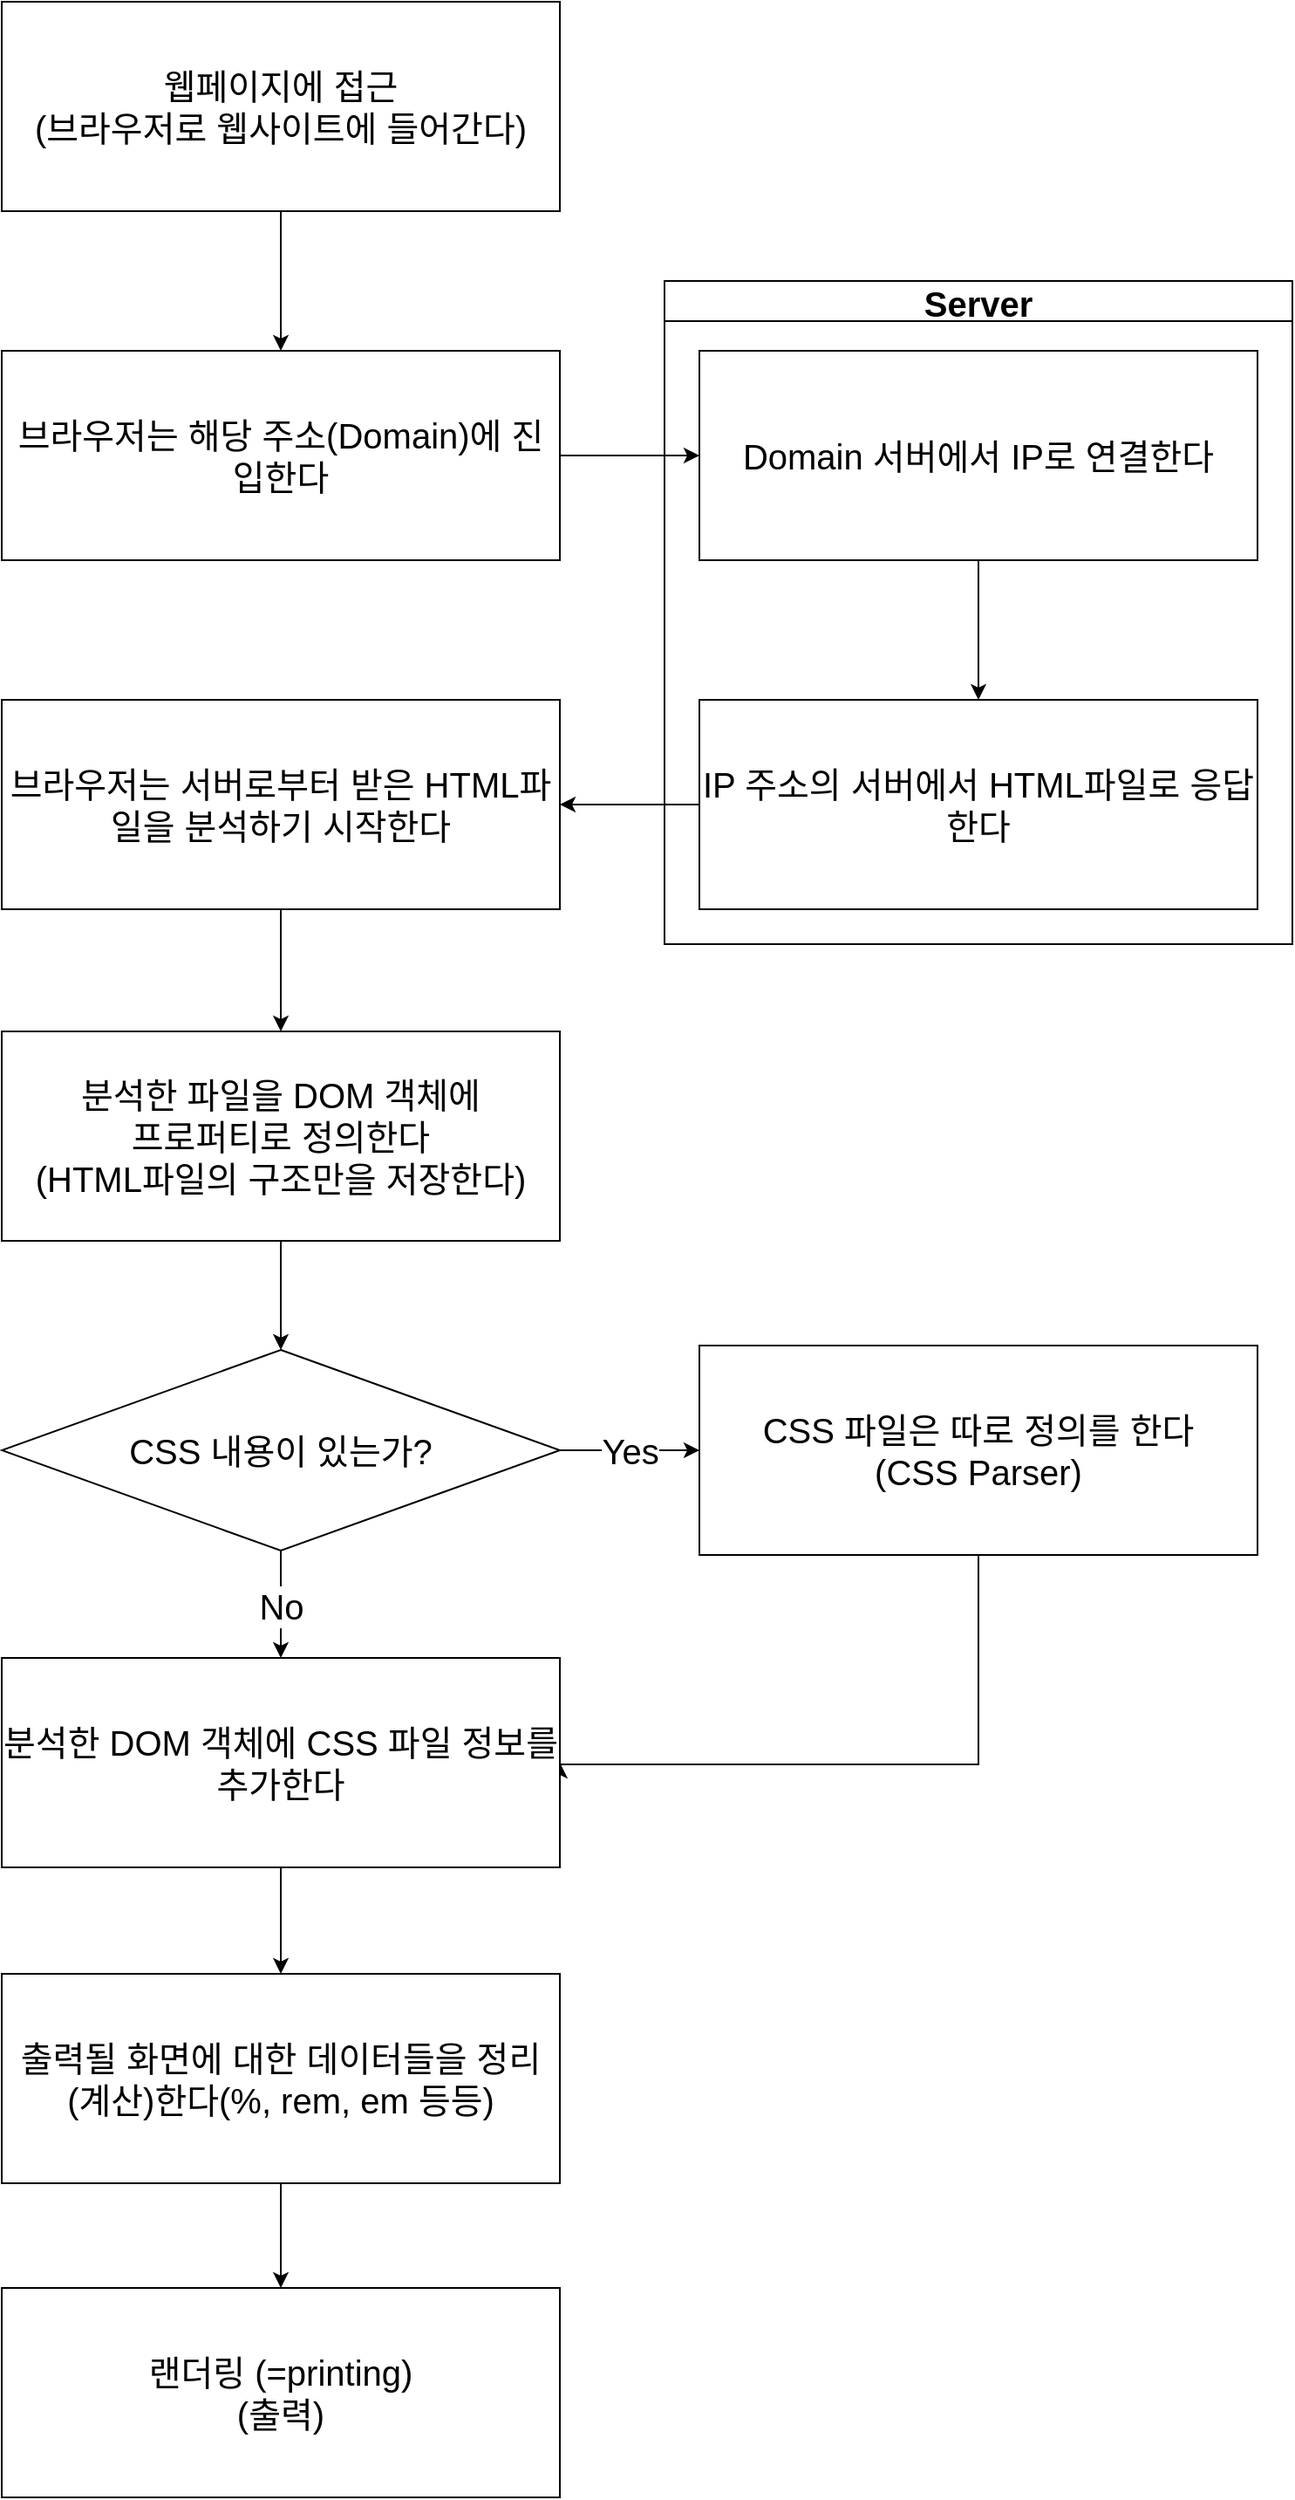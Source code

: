 <mxfile version="20.2.8" type="device"><diagram id="pkROkNziQ740tF3x_p95" name="페이지-1"><mxGraphModel dx="1422" dy="762" grid="1" gridSize="10" guides="1" tooltips="1" connect="1" arrows="1" fold="1" page="1" pageScale="1" pageWidth="827" pageHeight="1169" math="0" shadow="0"><root><mxCell id="0"/><mxCell id="1" parent="0"/><mxCell id="F2xAwrSpuFK8JwXL5ONr-11" value="" style="edgeStyle=orthogonalEdgeStyle;rounded=0;orthogonalLoop=1;jettySize=auto;html=1;fontSize=20;" edge="1" parent="1" source="F2xAwrSpuFK8JwXL5ONr-1" target="F2xAwrSpuFK8JwXL5ONr-2"><mxGeometry relative="1" as="geometry"/></mxCell><mxCell id="F2xAwrSpuFK8JwXL5ONr-1" value="&lt;font style=&quot;font-size: 20px;&quot;&gt;웹페이지에 접근&lt;br&gt;(브라우저로 웹사이트에 들어간다)&lt;/font&gt;" style="rounded=0;whiteSpace=wrap;html=1;" vertex="1" parent="1"><mxGeometry x="60" y="100" width="320" height="120" as="geometry"/></mxCell><mxCell id="F2xAwrSpuFK8JwXL5ONr-10" value="" style="edgeStyle=orthogonalEdgeStyle;rounded=0;orthogonalLoop=1;jettySize=auto;html=1;fontSize=20;" edge="1" parent="1" source="F2xAwrSpuFK8JwXL5ONr-2" target="F2xAwrSpuFK8JwXL5ONr-4"><mxGeometry relative="1" as="geometry"/></mxCell><mxCell id="F2xAwrSpuFK8JwXL5ONr-2" value="&lt;span style=&quot;font-size: 20px;&quot;&gt;브라우저는 해당 주소(Domain)에 진입한다&lt;/span&gt;" style="rounded=0;whiteSpace=wrap;html=1;" vertex="1" parent="1"><mxGeometry x="60" y="300" width="320" height="120" as="geometry"/></mxCell><mxCell id="F2xAwrSpuFK8JwXL5ONr-9" value="" style="edgeStyle=orthogonalEdgeStyle;rounded=0;orthogonalLoop=1;jettySize=auto;html=1;fontSize=20;" edge="1" parent="1" source="F2xAwrSpuFK8JwXL5ONr-4" target="F2xAwrSpuFK8JwXL5ONr-8"><mxGeometry relative="1" as="geometry"/></mxCell><mxCell id="F2xAwrSpuFK8JwXL5ONr-4" value="&lt;span style=&quot;font-size: 20px;&quot;&gt;Domain 서버에서 IP로 연결한다&lt;/span&gt;" style="rounded=0;whiteSpace=wrap;html=1;" vertex="1" parent="1"><mxGeometry x="460" y="300" width="320" height="120" as="geometry"/></mxCell><mxCell id="F2xAwrSpuFK8JwXL5ONr-13" value="" style="edgeStyle=orthogonalEdgeStyle;rounded=0;orthogonalLoop=1;jettySize=auto;html=1;fontSize=20;" edge="1" parent="1" source="F2xAwrSpuFK8JwXL5ONr-8" target="F2xAwrSpuFK8JwXL5ONr-12"><mxGeometry relative="1" as="geometry"/></mxCell><mxCell id="F2xAwrSpuFK8JwXL5ONr-8" value="&lt;span style=&quot;font-size: 20px;&quot;&gt;IP 주소의 서버에서 HTML파일로 응답한다&lt;/span&gt;" style="rounded=0;whiteSpace=wrap;html=1;" vertex="1" parent="1"><mxGeometry x="460" y="500" width="320" height="120" as="geometry"/></mxCell><mxCell id="F2xAwrSpuFK8JwXL5ONr-15" value="" style="edgeStyle=orthogonalEdgeStyle;rounded=0;orthogonalLoop=1;jettySize=auto;html=1;fontSize=20;" edge="1" parent="1" source="F2xAwrSpuFK8JwXL5ONr-12" target="F2xAwrSpuFK8JwXL5ONr-14"><mxGeometry relative="1" as="geometry"/></mxCell><mxCell id="F2xAwrSpuFK8JwXL5ONr-12" value="&lt;span style=&quot;font-size: 20px;&quot;&gt;브라우저는 서버로부터 받은 HTML파일을 분석하기 시작한다&lt;/span&gt;" style="rounded=0;whiteSpace=wrap;html=1;" vertex="1" parent="1"><mxGeometry x="60" y="500" width="320" height="120" as="geometry"/></mxCell><mxCell id="F2xAwrSpuFK8JwXL5ONr-19" value="" style="edgeStyle=orthogonalEdgeStyle;rounded=0;orthogonalLoop=1;jettySize=auto;html=1;fontSize=20;" edge="1" parent="1" source="F2xAwrSpuFK8JwXL5ONr-14" target="F2xAwrSpuFK8JwXL5ONr-16"><mxGeometry relative="1" as="geometry"/></mxCell><mxCell id="F2xAwrSpuFK8JwXL5ONr-14" value="&lt;span style=&quot;font-size: 20px;&quot;&gt;분석한 파일을 DOM 객체에&lt;br&gt;프로퍼티로 정의한다&lt;br&gt;(HTML파일의 구조만을 저장한다)&lt;br&gt;&lt;/span&gt;" style="rounded=0;whiteSpace=wrap;html=1;" vertex="1" parent="1"><mxGeometry x="60" y="690" width="320" height="120" as="geometry"/></mxCell><mxCell id="F2xAwrSpuFK8JwXL5ONr-23" value="Yes" style="edgeStyle=orthogonalEdgeStyle;rounded=0;orthogonalLoop=1;jettySize=auto;html=1;fontSize=20;" edge="1" parent="1" source="F2xAwrSpuFK8JwXL5ONr-16" target="F2xAwrSpuFK8JwXL5ONr-22"><mxGeometry relative="1" as="geometry"/></mxCell><mxCell id="F2xAwrSpuFK8JwXL5ONr-25" value="No" style="edgeStyle=orthogonalEdgeStyle;rounded=0;orthogonalLoop=1;jettySize=auto;html=1;fontSize=20;" edge="1" parent="1" source="F2xAwrSpuFK8JwXL5ONr-16" target="F2xAwrSpuFK8JwXL5ONr-24"><mxGeometry relative="1" as="geometry"/></mxCell><mxCell id="F2xAwrSpuFK8JwXL5ONr-16" value="CSS 내용이 있는가?" style="rhombus;whiteSpace=wrap;html=1;fontSize=20;" vertex="1" parent="1"><mxGeometry x="60" y="872.5" width="320" height="115" as="geometry"/></mxCell><mxCell id="F2xAwrSpuFK8JwXL5ONr-26" style="edgeStyle=orthogonalEdgeStyle;rounded=0;orthogonalLoop=1;jettySize=auto;html=1;fontSize=20;entryX=1;entryY=0.5;entryDx=0;entryDy=0;" edge="1" parent="1" source="F2xAwrSpuFK8JwXL5ONr-22" target="F2xAwrSpuFK8JwXL5ONr-24"><mxGeometry relative="1" as="geometry"><mxPoint x="390" y="1120" as="targetPoint"/><Array as="points"><mxPoint x="620" y="1110"/></Array></mxGeometry></mxCell><mxCell id="F2xAwrSpuFK8JwXL5ONr-22" value="&lt;span style=&quot;font-size: 20px;&quot;&gt;CSS 파일은 따로 정의를 한다&lt;br&gt;(CSS Parser)&lt;br&gt;&lt;/span&gt;" style="rounded=0;whiteSpace=wrap;html=1;" vertex="1" parent="1"><mxGeometry x="460" y="870" width="320" height="120" as="geometry"/></mxCell><mxCell id="F2xAwrSpuFK8JwXL5ONr-28" value="" style="edgeStyle=orthogonalEdgeStyle;rounded=0;orthogonalLoop=1;jettySize=auto;html=1;fontSize=20;" edge="1" parent="1" source="F2xAwrSpuFK8JwXL5ONr-24" target="F2xAwrSpuFK8JwXL5ONr-27"><mxGeometry relative="1" as="geometry"/></mxCell><mxCell id="F2xAwrSpuFK8JwXL5ONr-24" value="&lt;span style=&quot;font-size: 20px;&quot;&gt;분석한 DOM 객체에 CSS 파일 정보를 추가한다&lt;br&gt;&lt;/span&gt;" style="rounded=0;whiteSpace=wrap;html=1;" vertex="1" parent="1"><mxGeometry x="60" y="1049" width="320" height="120" as="geometry"/></mxCell><mxCell id="F2xAwrSpuFK8JwXL5ONr-30" value="" style="edgeStyle=orthogonalEdgeStyle;rounded=0;orthogonalLoop=1;jettySize=auto;html=1;fontSize=20;" edge="1" parent="1" source="F2xAwrSpuFK8JwXL5ONr-27" target="F2xAwrSpuFK8JwXL5ONr-29"><mxGeometry relative="1" as="geometry"/></mxCell><mxCell id="F2xAwrSpuFK8JwXL5ONr-27" value="&lt;span style=&quot;font-size: 20px;&quot;&gt;출력될 화면에 대한 데이터들을 정리(계산)한다(%, rem, em 등등)&lt;br&gt;&lt;/span&gt;" style="rounded=0;whiteSpace=wrap;html=1;" vertex="1" parent="1"><mxGeometry x="60" y="1230" width="320" height="120" as="geometry"/></mxCell><mxCell id="F2xAwrSpuFK8JwXL5ONr-29" value="&lt;span style=&quot;font-size: 20px;&quot;&gt;랜더링 (=printing)&lt;br&gt;(출력)&lt;br&gt;&lt;/span&gt;" style="rounded=0;whiteSpace=wrap;html=1;" vertex="1" parent="1"><mxGeometry x="60" y="1410" width="320" height="120" as="geometry"/></mxCell><mxCell id="F2xAwrSpuFK8JwXL5ONr-31" value="Server" style="swimlane;fontSize=20;" vertex="1" parent="1"><mxGeometry x="440" y="260" width="360" height="380" as="geometry"/></mxCell></root></mxGraphModel></diagram></mxfile>